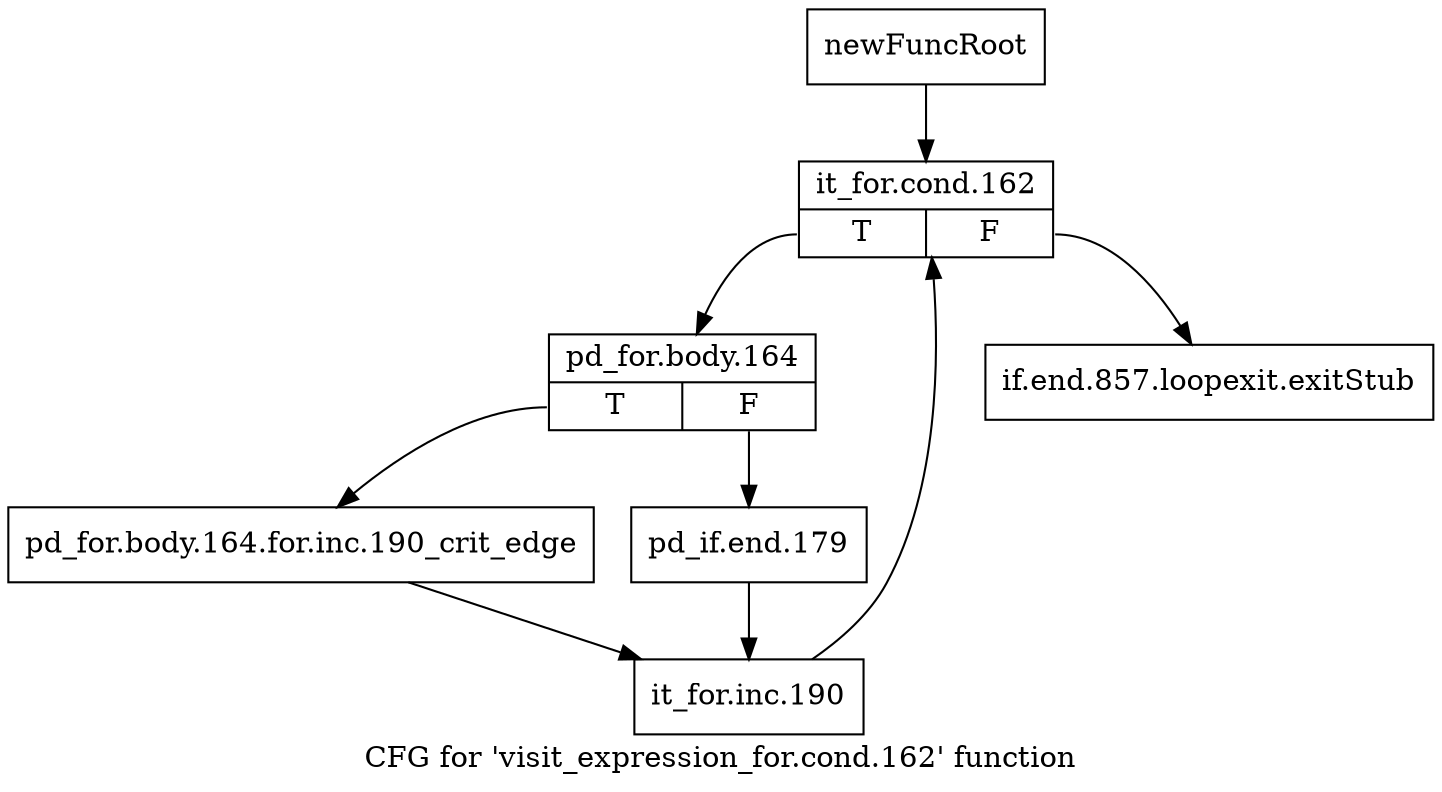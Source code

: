 digraph "CFG for 'visit_expression_for.cond.162' function" {
	label="CFG for 'visit_expression_for.cond.162' function";

	Node0xc334180 [shape=record,label="{newFuncRoot}"];
	Node0xc334180 -> Node0xc334220;
	Node0xc3341d0 [shape=record,label="{if.end.857.loopexit.exitStub}"];
	Node0xc334220 [shape=record,label="{it_for.cond.162|{<s0>T|<s1>F}}"];
	Node0xc334220:s0 -> Node0xc334270;
	Node0xc334220:s1 -> Node0xc3341d0;
	Node0xc334270 [shape=record,label="{pd_for.body.164|{<s0>T|<s1>F}}"];
	Node0xc334270:s0 -> Node0xc334310;
	Node0xc334270:s1 -> Node0xc3342c0;
	Node0xc3342c0 [shape=record,label="{pd_if.end.179}"];
	Node0xc3342c0 -> Node0xc334360;
	Node0xc334310 [shape=record,label="{pd_for.body.164.for.inc.190_crit_edge}"];
	Node0xc334310 -> Node0xc334360;
	Node0xc334360 [shape=record,label="{it_for.inc.190}"];
	Node0xc334360 -> Node0xc334220;
}
